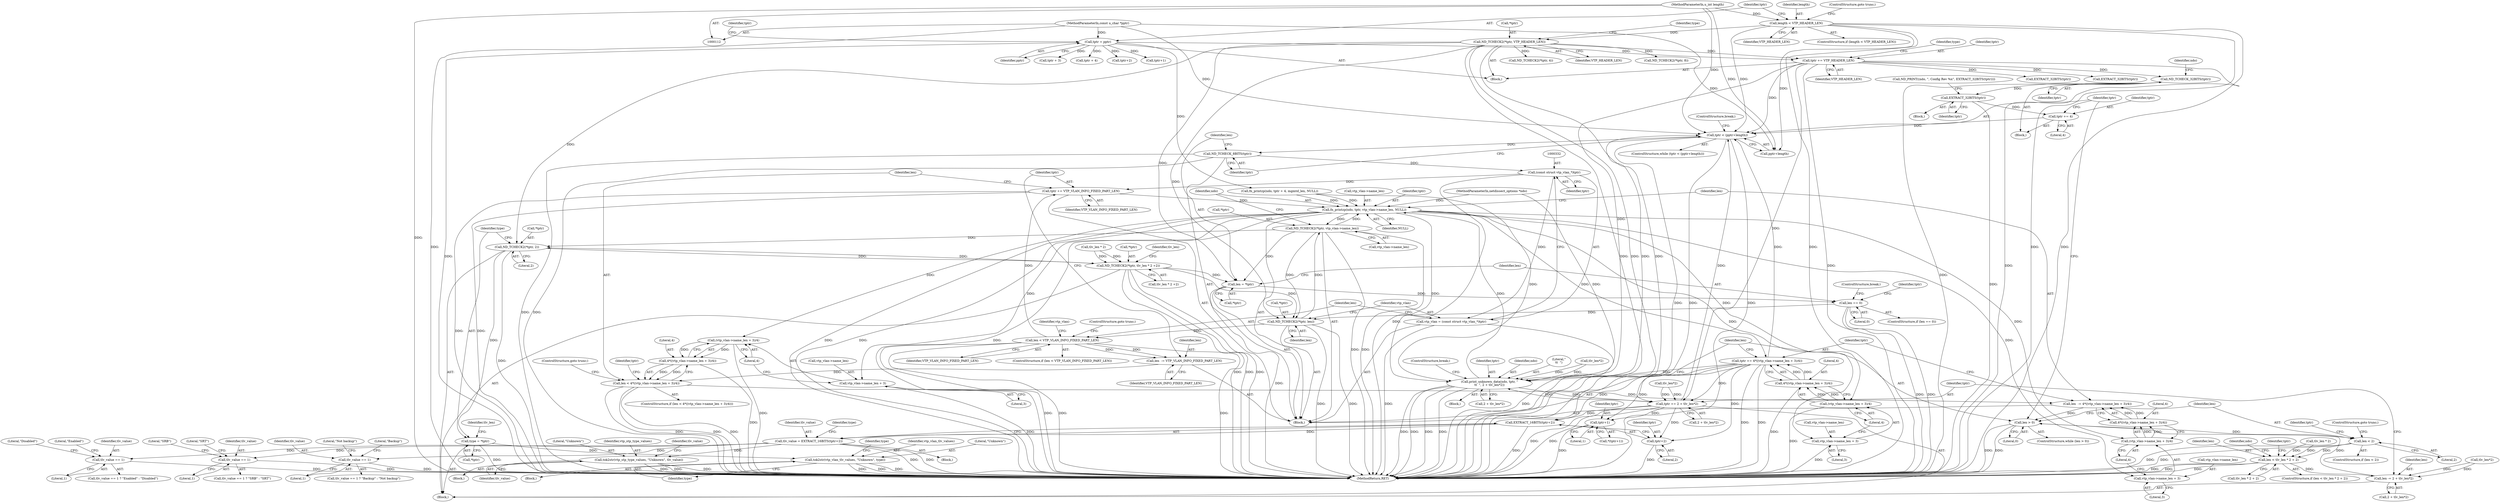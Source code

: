 digraph "0_tcpdump_ae83295915d08a854de27a88efac5dd7353e6d3f@pointer" {
"1000302" [label="(Call,EXTRACT_32BITS(tptr))"];
"1000295" [label="(Call,ND_TCHECK_32BITS(tptr))"];
"1000213" [label="(Call,tptr += VTP_HEADER_LEN)"];
"1000132" [label="(Call,ND_TCHECK2(*tptr, VTP_HEADER_LEN))"];
"1000125" [label="(Call,length < VTP_HEADER_LEN)"];
"1000115" [label="(MethodParameterIn,u_int length)"];
"1000129" [label="(Call,tptr = pptr)"];
"1000114" [label="(MethodParameterIn,const u_char *pptr)"];
"1000304" [label="(Call,tptr += 4)"];
"1000308" [label="(Call,tptr < (pptr+length))"];
"1000314" [label="(Call,ND_TCHECK_8BITS(tptr))"];
"1000331" [label="(Call,(const struct vtp_vlan_*)tptr)"];
"1000329" [label="(Call,vtp_vlan = (const struct vtp_vlan_*)tptr)"];
"1000381" [label="(Call,tptr += VTP_VLAN_INFO_FIXED_PART_LEN)"];
"1000403" [label="(Call,fn_printzp(ndo, tptr, vtp_vlan->name_len, NULL))"];
"1000389" [label="(Call,(vtp_vlan->name_len + 3)/4)"];
"1000387" [label="(Call,4*((vtp_vlan->name_len + 3)/4))"];
"1000385" [label="(Call,len < 4*((vtp_vlan->name_len + 3)/4))"];
"1000410" [label="(Call,len  -= 4*((vtp_vlan->name_len + 3)/4))"];
"1000433" [label="(Call,len > 0)"];
"1000438" [label="(Call,len < 2)"];
"1000468" [label="(Call,len < tlv_len * 2 + 2)"];
"1000594" [label="(Call,len -= 2 + tlv_len*2)"];
"1000390" [label="(Call,vtp_vlan->name_len + 3)"];
"1000397" [label="(Call,ND_TCHECK2(*tptr, vtp_vlan->name_len))"];
"1000316" [label="(Call,len = *tptr)"];
"1000321" [label="(Call,len == 0)"];
"1000325" [label="(Call,ND_TCHECK2(*tptr, len))"];
"1000335" [label="(Call,len < VTP_VLAN_INFO_FIXED_PART_LEN)"];
"1000378" [label="(Call,len  -= VTP_VLAN_INFO_FIXED_PART_LEN)"];
"1000442" [label="(Call,ND_TCHECK2(*tptr, 2))"];
"1000446" [label="(Call,type = *tptr)"];
"1000462" [label="(Call,tok2str(vtp_vlan_tlv_values, \"Unknown\", type))"];
"1000481" [label="(Call,ND_TCHECK2(*tptr, tlv_len * 2 +2))"];
"1000414" [label="(Call,(vtp_vlan->name_len + 3)/4)"];
"1000412" [label="(Call,4*((vtp_vlan->name_len + 3)/4))"];
"1000415" [label="(Call,vtp_vlan->name_len + 3)"];
"1000421" [label="(Call,tptr += 4*((vtp_vlan->name_len + 3)/4))"];
"1000453" [label="(Call,tptr+1)"];
"1000505" [label="(Call,EXTRACT_16BITS(tptr+2))"];
"1000503" [label="(Call,tlv_value = EXTRACT_16BITS(tptr+2))"];
"1000528" [label="(Call,tlv_value == 1)"];
"1000542" [label="(Call,tok2str(vtp_stp_type_values, \"Unknown\", tlv_value))"];
"1000556" [label="(Call,tlv_value == 1)"];
"1000571" [label="(Call,tlv_value == 1)"];
"1000506" [label="(Call,tptr+2)"];
"1000584" [label="(Call,print_unknown_data(ndo, tptr, \"\n\t\t  \", 2 + tlv_len*2))"];
"1000601" [label="(Call,tptr += 2 + tlv_len*2)"];
"1000425" [label="(Call,(vtp_vlan->name_len + 3)/4)"];
"1000423" [label="(Call,4*((vtp_vlan->name_len + 3)/4))"];
"1000426" [label="(Call,vtp_vlan->name_len + 3)"];
"1000133" [label="(Call,*tptr)"];
"1000465" [label="(Identifier,type)"];
"1000400" [label="(Call,vtp_vlan->name_len)"];
"1000124" [label="(ControlStructure,if (length < VTP_HEADER_LEN))"];
"1000438" [label="(Call,len < 2)"];
"1000385" [label="(Call,len < 4*((vtp_vlan->name_len + 3)/4))"];
"1000388" [label="(Literal,4)"];
"1000137" [label="(Identifier,type)"];
"1000443" [label="(Call,*tptr)"];
"1000491" [label="(Identifier,tlv_len)"];
"1000544" [label="(Literal,\"Unknown\")"];
"1000420" [label="(Literal,4)"];
"1000573" [label="(Literal,1)"];
"1000134" [label="(Identifier,tptr)"];
"1000463" [label="(Identifier,vtp_vlan_tlv_values)"];
"1000507" [label="(Identifier,tptr)"];
"1000416" [label="(Call,vtp_vlan->name_len)"];
"1000406" [label="(Call,vtp_vlan->name_len)"];
"1000399" [label="(Identifier,tptr)"];
"1000386" [label="(Identifier,len)"];
"1000484" [label="(Call,tlv_len * 2 +2)"];
"1000503" [label="(Call,tlv_value = EXTRACT_16BITS(tptr+2))"];
"1000335" [label="(Call,len < VTP_VLAN_INFO_FIXED_PART_LEN)"];
"1000129" [label="(Call,tptr = pptr)"];
"1000442" [label="(Call,ND_TCHECK2(*tptr, 2))"];
"1000127" [label="(Identifier,VTP_HEADER_LEN)"];
"1000510" [label="(Identifier,type)"];
"1000302" [label="(Call,EXTRACT_32BITS(tptr))"];
"1000213" [label="(Call,tptr += VTP_HEADER_LEN)"];
"1000135" [label="(Identifier,VTP_HEADER_LEN)"];
"1000405" [label="(Identifier,tptr)"];
"1000432" [label="(ControlStructure,while (len > 0))"];
"1000139" [label="(Call,tptr+1)"];
"1000297" [label="(Call,ND_PRINT((ndo, \", Config Rev %x\", EXTRACT_32BITS(tptr))))"];
"1000132" [label="(Call,ND_TCHECK2(*tptr, VTP_HEADER_LEN))"];
"1000325" [label="(Call,ND_TCHECK2(*tptr, len))"];
"1000434" [label="(Identifier,len)"];
"1000308" [label="(Call,tptr < (pptr+length))"];
"1000470" [label="(Call,tlv_len * 2 + 2)"];
"1000426" [label="(Call,vtp_vlan->name_len + 3)"];
"1000506" [label="(Call,tptr+2)"];
"1000404" [label="(Identifier,ndo)"];
"1000322" [label="(Identifier,len)"];
"1000316" [label="(Call,len = *tptr)"];
"1000131" [label="(Identifier,pptr)"];
"1000594" [label="(Call,len -= 2 + tlv_len*2)"];
"1000423" [label="(Call,4*((vtp_vlan->name_len + 3)/4))"];
"1000560" [label="(Literal,\"SRT\")"];
"1000570" [label="(Call,tlv_value == 1 ? \"Backup\" : \"Not backup\")"];
"1000116" [label="(Block,)"];
"1000173" [label="(Call,tptr + 3)"];
"1000596" [label="(Call,2 + tlv_len*2)"];
"1000299" [label="(Identifier,ndo)"];
"1000330" [label="(Identifier,vtp_vlan)"];
"1000194" [label="(Call,tptr + 4)"];
"1000336" [label="(Identifier,len)"];
"1000541" [label="(Block,)"];
"1000329" [label="(Call,vtp_vlan = (const struct vtp_vlan_*)tptr)"];
"1000542" [label="(Call,tok2str(vtp_stp_type_values, \"Unknown\", tlv_value))"];
"1000324" [label="(ControlStructure,break;)"];
"1000115" [label="(MethodParameterIn,u_int length)"];
"1000632" [label="(MethodReturn,RET)"];
"1000424" [label="(Literal,4)"];
"1000381" [label="(Call,tptr += VTP_VLAN_INFO_FIXED_PART_LEN)"];
"1000333" [label="(Identifier,tptr)"];
"1000433" [label="(Call,len > 0)"];
"1000230" [label="(Call,EXTRACT_32BITS(tptr))"];
"1000439" [label="(Identifier,len)"];
"1000595" [label="(Identifier,len)"];
"1000505" [label="(Call,EXTRACT_16BITS(tptr+2))"];
"1000217" [label="(Identifier,type)"];
"1000327" [label="(Identifier,tptr)"];
"1000485" [label="(Call,tlv_len * 2)"];
"1000415" [label="(Call,vtp_vlan->name_len + 3)"];
"1000419" [label="(Literal,3)"];
"1000341" [label="(Identifier,vtp_vlan)"];
"1000410" [label="(Call,len  -= 4*((vtp_vlan->name_len + 3)/4))"];
"1000588" [label="(Call,2 + tlv_len*2)"];
"1000571" [label="(Call,tlv_value == 1)"];
"1000555" [label="(Call,tlv_value == 1 ? \"SRB\" : \"SRT\")"];
"1000382" [label="(Identifier,tptr)"];
"1000384" [label="(ControlStructure,if (len < 4*((vtp_vlan->name_len + 3)/4)))"];
"1000387" [label="(Call,4*((vtp_vlan->name_len + 3)/4))"];
"1000306" [label="(Literal,4)"];
"1000323" [label="(Literal,0)"];
"1000326" [label="(Call,*tptr)"];
"1000446" [label="(Call,type = *tptr)"];
"1000437" [label="(ControlStructure,if (len < 2))"];
"1000530" [label="(Literal,1)"];
"1000300" [label="(Block,)"];
"1000303" [label="(Identifier,tptr)"];
"1000412" [label="(Call,4*((vtp_vlan->name_len + 3)/4))"];
"1000543" [label="(Identifier,vtp_stp_type_values)"];
"1000511" [label="(Block,)"];
"1000396" [label="(ControlStructure,goto trunc;)"];
"1000334" [label="(ControlStructure,if (len < VTP_VLAN_INFO_FIXED_PART_LEN))"];
"1000305" [label="(Identifier,tptr)"];
"1000448" [label="(Call,*tptr)"];
"1000427" [label="(Call,vtp_vlan->name_len)"];
"1000444" [label="(Identifier,tptr)"];
"1000451" [label="(Identifier,tlv_len)"];
"1000586" [label="(Identifier,tptr)"];
"1000379" [label="(Identifier,len)"];
"1000452" [label="(Call,*(tptr+1))"];
"1000532" [label="(Literal,\"Disabled\")"];
"1000440" [label="(Literal,2)"];
"1000409" [label="(Identifier,NULL)"];
"1000455" [label="(Literal,1)"];
"1000114" [label="(MethodParameterIn,const u_char *pptr)"];
"1000461" [label="(Block,)"];
"1000585" [label="(Identifier,ndo)"];
"1000411" [label="(Identifier,len)"];
"1000309" [label="(Identifier,tptr)"];
"1000435" [label="(Literal,0)"];
"1000383" [label="(Identifier,VTP_VLAN_INFO_FIXED_PART_LEN)"];
"1000558" [label="(Literal,1)"];
"1000314" [label="(Call,ND_TCHECK_8BITS(tptr))"];
"1000380" [label="(Identifier,VTP_VLAN_INFO_FIXED_PART_LEN)"];
"1000557" [label="(Identifier,tlv_value)"];
"1000337" [label="(Identifier,VTP_VLAN_INFO_FIXED_PART_LEN)"];
"1000447" [label="(Identifier,type)"];
"1000315" [label="(Identifier,tptr)"];
"1000441" [label="(ControlStructure,goto trunc;)"];
"1000531" [label="(Literal,\"Enabled\")"];
"1000126" [label="(Identifier,length)"];
"1000587" [label="(Literal,\"\n\t\t  \")"];
"1000468" [label="(Call,len < tlv_len * 2 + 2)"];
"1000318" [label="(Call,*tptr)"];
"1000478" [label="(Identifier,ndo)"];
"1000431" [label="(Literal,4)"];
"1000546" [label="(Identifier,tlv_value)"];
"1000619" [label="(Call,EXTRACT_32BITS(tptr))"];
"1000483" [label="(Identifier,tptr)"];
"1000502" [label="(Block,)"];
"1000445" [label="(Literal,2)"];
"1000304" [label="(Call,tptr += 4)"];
"1000545" [label="(Identifier,tlv_value)"];
"1000574" [label="(Literal,\"Backup\")"];
"1000467" [label="(ControlStructure,if (len < tlv_len * 2 + 2))"];
"1000572" [label="(Identifier,tlv_value)"];
"1000394" [label="(Literal,3)"];
"1000602" [label="(Identifier,tptr)"];
"1000471" [label="(Call,tlv_len * 2)"];
"1000590" [label="(Call,tlv_len*2)"];
"1000391" [label="(Call,vtp_vlan->name_len)"];
"1000320" [label="(ControlStructure,if (len == 0))"];
"1000414" [label="(Call,(vtp_vlan->name_len + 3)/4)"];
"1000603" [label="(Call,2 + tlv_len*2)"];
"1000605" [label="(Call,tlv_len*2)"];
"1000338" [label="(ControlStructure,goto trunc;)"];
"1000464" [label="(Literal,\"Unknown\")"];
"1000529" [label="(Identifier,tlv_value)"];
"1000610" [label="(Call,ND_TCHECK2(*tptr, 4))"];
"1000192" [label="(Call,fn_printzp(ndo, tptr + 4, mgmtd_len, NULL))"];
"1000378" [label="(Call,len  -= VTP_VLAN_INFO_FIXED_PART_LEN)"];
"1000598" [label="(Call,tlv_len*2)"];
"1000575" [label="(Literal,\"Not backup\")"];
"1000128" [label="(ControlStructure,goto trunc;)"];
"1000321" [label="(Call,len == 0)"];
"1000220" [label="(Call,ND_TCHECK2(*tptr, 8))"];
"1000584" [label="(Call,print_unknown_data(ndo, tptr, \"\n\t\t  \", 2 + tlv_len*2))"];
"1000469" [label="(Identifier,len)"];
"1000218" [label="(Block,)"];
"1000313" [label="(Block,)"];
"1000389" [label="(Call,(vtp_vlan->name_len + 3)/4)"];
"1000608" [label="(ControlStructure,break;)"];
"1000210" [label="(Call,tptr+2)"];
"1000436" [label="(Block,)"];
"1000454" [label="(Identifier,tptr)"];
"1000295" [label="(Call,ND_TCHECK_32BITS(tptr))"];
"1000390" [label="(Call,vtp_vlan->name_len + 3)"];
"1000296" [label="(Identifier,tptr)"];
"1000125" [label="(Call,length < VTP_HEADER_LEN)"];
"1000508" [label="(Literal,2)"];
"1000453" [label="(Call,tptr+1)"];
"1000214" [label="(Identifier,tptr)"];
"1000395" [label="(Literal,4)"];
"1000397" [label="(Call,ND_TCHECK2(*tptr, vtp_vlan->name_len))"];
"1000130" [label="(Identifier,tptr)"];
"1000601" [label="(Call,tptr += 2 + tlv_len*2)"];
"1000559" [label="(Literal,\"SRB\")"];
"1000328" [label="(Identifier,len)"];
"1000466" [label="(Identifier,type)"];
"1000593" [label="(ControlStructure,break;)"];
"1000413" [label="(Literal,4)"];
"1000528" [label="(Call,tlv_value == 1)"];
"1000425" [label="(Call,(vtp_vlan->name_len + 3)/4)"];
"1000215" [label="(Identifier,VTP_HEADER_LEN)"];
"1000331" [label="(Call,(const struct vtp_vlan_*)tptr)"];
"1000482" [label="(Call,*tptr)"];
"1000556" [label="(Call,tlv_value == 1)"];
"1000113" [label="(MethodParameterIn,netdissect_options *ndo)"];
"1000430" [label="(Literal,3)"];
"1000504" [label="(Identifier,tlv_value)"];
"1000421" [label="(Call,tptr += 4*((vtp_vlan->name_len + 3)/4))"];
"1000398" [label="(Call,*tptr)"];
"1000317" [label="(Identifier,len)"];
"1000422" [label="(Identifier,tptr)"];
"1000307" [label="(ControlStructure,while (tptr < (pptr+length)))"];
"1000462" [label="(Call,tok2str(vtp_vlan_tlv_values, \"Unknown\", type))"];
"1000481" [label="(Call,ND_TCHECK2(*tptr, tlv_len * 2 +2))"];
"1000403" [label="(Call,fn_printzp(ndo, tptr, vtp_vlan->name_len, NULL))"];
"1000527" [label="(Call,tlv_value == 1 ? \"Enabled\" : \"Disabled\")"];
"1000310" [label="(Call,pptr+length)"];
"1000302" -> "1000300"  [label="AST: "];
"1000302" -> "1000303"  [label="CFG: "];
"1000303" -> "1000302"  [label="AST: "];
"1000297" -> "1000302"  [label="CFG: "];
"1000302" -> "1000632"  [label="DDG: "];
"1000295" -> "1000302"  [label="DDG: "];
"1000302" -> "1000304"  [label="DDG: "];
"1000295" -> "1000218"  [label="AST: "];
"1000295" -> "1000296"  [label="CFG: "];
"1000296" -> "1000295"  [label="AST: "];
"1000299" -> "1000295"  [label="CFG: "];
"1000295" -> "1000632"  [label="DDG: "];
"1000213" -> "1000295"  [label="DDG: "];
"1000213" -> "1000116"  [label="AST: "];
"1000213" -> "1000215"  [label="CFG: "];
"1000214" -> "1000213"  [label="AST: "];
"1000215" -> "1000213"  [label="AST: "];
"1000217" -> "1000213"  [label="CFG: "];
"1000213" -> "1000632"  [label="DDG: "];
"1000213" -> "1000632"  [label="DDG: "];
"1000132" -> "1000213"  [label="DDG: "];
"1000129" -> "1000213"  [label="DDG: "];
"1000213" -> "1000230"  [label="DDG: "];
"1000213" -> "1000308"  [label="DDG: "];
"1000213" -> "1000584"  [label="DDG: "];
"1000213" -> "1000601"  [label="DDG: "];
"1000213" -> "1000619"  [label="DDG: "];
"1000132" -> "1000116"  [label="AST: "];
"1000132" -> "1000135"  [label="CFG: "];
"1000133" -> "1000132"  [label="AST: "];
"1000135" -> "1000132"  [label="AST: "];
"1000137" -> "1000132"  [label="CFG: "];
"1000132" -> "1000632"  [label="DDG: "];
"1000132" -> "1000632"  [label="DDG: "];
"1000132" -> "1000632"  [label="DDG: "];
"1000125" -> "1000132"  [label="DDG: "];
"1000132" -> "1000220"  [label="DDG: "];
"1000132" -> "1000316"  [label="DDG: "];
"1000132" -> "1000325"  [label="DDG: "];
"1000132" -> "1000442"  [label="DDG: "];
"1000132" -> "1000610"  [label="DDG: "];
"1000125" -> "1000124"  [label="AST: "];
"1000125" -> "1000127"  [label="CFG: "];
"1000126" -> "1000125"  [label="AST: "];
"1000127" -> "1000125"  [label="AST: "];
"1000128" -> "1000125"  [label="CFG: "];
"1000130" -> "1000125"  [label="CFG: "];
"1000125" -> "1000632"  [label="DDG: "];
"1000125" -> "1000632"  [label="DDG: "];
"1000125" -> "1000632"  [label="DDG: "];
"1000115" -> "1000125"  [label="DDG: "];
"1000125" -> "1000308"  [label="DDG: "];
"1000125" -> "1000310"  [label="DDG: "];
"1000115" -> "1000112"  [label="AST: "];
"1000115" -> "1000632"  [label="DDG: "];
"1000115" -> "1000308"  [label="DDG: "];
"1000115" -> "1000310"  [label="DDG: "];
"1000129" -> "1000116"  [label="AST: "];
"1000129" -> "1000131"  [label="CFG: "];
"1000130" -> "1000129"  [label="AST: "];
"1000131" -> "1000129"  [label="AST: "];
"1000134" -> "1000129"  [label="CFG: "];
"1000129" -> "1000632"  [label="DDG: "];
"1000114" -> "1000129"  [label="DDG: "];
"1000129" -> "1000139"  [label="DDG: "];
"1000129" -> "1000173"  [label="DDG: "];
"1000129" -> "1000192"  [label="DDG: "];
"1000129" -> "1000194"  [label="DDG: "];
"1000129" -> "1000210"  [label="DDG: "];
"1000114" -> "1000112"  [label="AST: "];
"1000114" -> "1000632"  [label="DDG: "];
"1000114" -> "1000308"  [label="DDG: "];
"1000114" -> "1000310"  [label="DDG: "];
"1000304" -> "1000218"  [label="AST: "];
"1000304" -> "1000306"  [label="CFG: "];
"1000305" -> "1000304"  [label="AST: "];
"1000306" -> "1000304"  [label="AST: "];
"1000309" -> "1000304"  [label="CFG: "];
"1000304" -> "1000308"  [label="DDG: "];
"1000308" -> "1000307"  [label="AST: "];
"1000308" -> "1000310"  [label="CFG: "];
"1000309" -> "1000308"  [label="AST: "];
"1000310" -> "1000308"  [label="AST: "];
"1000315" -> "1000308"  [label="CFG: "];
"1000608" -> "1000308"  [label="CFG: "];
"1000308" -> "1000632"  [label="DDG: "];
"1000308" -> "1000632"  [label="DDG: "];
"1000308" -> "1000632"  [label="DDG: "];
"1000584" -> "1000308"  [label="DDG: "];
"1000421" -> "1000308"  [label="DDG: "];
"1000601" -> "1000308"  [label="DDG: "];
"1000308" -> "1000314"  [label="DDG: "];
"1000314" -> "1000313"  [label="AST: "];
"1000314" -> "1000315"  [label="CFG: "];
"1000315" -> "1000314"  [label="AST: "];
"1000317" -> "1000314"  [label="CFG: "];
"1000314" -> "1000632"  [label="DDG: "];
"1000314" -> "1000632"  [label="DDG: "];
"1000314" -> "1000331"  [label="DDG: "];
"1000331" -> "1000329"  [label="AST: "];
"1000331" -> "1000333"  [label="CFG: "];
"1000332" -> "1000331"  [label="AST: "];
"1000333" -> "1000331"  [label="AST: "];
"1000329" -> "1000331"  [label="CFG: "];
"1000331" -> "1000632"  [label="DDG: "];
"1000331" -> "1000329"  [label="DDG: "];
"1000331" -> "1000381"  [label="DDG: "];
"1000329" -> "1000313"  [label="AST: "];
"1000330" -> "1000329"  [label="AST: "];
"1000336" -> "1000329"  [label="CFG: "];
"1000329" -> "1000632"  [label="DDG: "];
"1000329" -> "1000632"  [label="DDG: "];
"1000381" -> "1000313"  [label="AST: "];
"1000381" -> "1000383"  [label="CFG: "];
"1000382" -> "1000381"  [label="AST: "];
"1000383" -> "1000381"  [label="AST: "];
"1000386" -> "1000381"  [label="CFG: "];
"1000381" -> "1000632"  [label="DDG: "];
"1000381" -> "1000632"  [label="DDG: "];
"1000335" -> "1000381"  [label="DDG: "];
"1000381" -> "1000403"  [label="DDG: "];
"1000403" -> "1000313"  [label="AST: "];
"1000403" -> "1000409"  [label="CFG: "];
"1000404" -> "1000403"  [label="AST: "];
"1000405" -> "1000403"  [label="AST: "];
"1000406" -> "1000403"  [label="AST: "];
"1000409" -> "1000403"  [label="AST: "];
"1000411" -> "1000403"  [label="CFG: "];
"1000403" -> "1000632"  [label="DDG: "];
"1000403" -> "1000632"  [label="DDG: "];
"1000403" -> "1000632"  [label="DDG: "];
"1000403" -> "1000389"  [label="DDG: "];
"1000403" -> "1000390"  [label="DDG: "];
"1000403" -> "1000397"  [label="DDG: "];
"1000584" -> "1000403"  [label="DDG: "];
"1000192" -> "1000403"  [label="DDG: "];
"1000192" -> "1000403"  [label="DDG: "];
"1000113" -> "1000403"  [label="DDG: "];
"1000397" -> "1000403"  [label="DDG: "];
"1000403" -> "1000414"  [label="DDG: "];
"1000403" -> "1000415"  [label="DDG: "];
"1000403" -> "1000421"  [label="DDG: "];
"1000403" -> "1000425"  [label="DDG: "];
"1000403" -> "1000426"  [label="DDG: "];
"1000403" -> "1000584"  [label="DDG: "];
"1000389" -> "1000387"  [label="AST: "];
"1000389" -> "1000395"  [label="CFG: "];
"1000390" -> "1000389"  [label="AST: "];
"1000395" -> "1000389"  [label="AST: "];
"1000387" -> "1000389"  [label="CFG: "];
"1000389" -> "1000632"  [label="DDG: "];
"1000389" -> "1000387"  [label="DDG: "];
"1000389" -> "1000387"  [label="DDG: "];
"1000387" -> "1000385"  [label="AST: "];
"1000388" -> "1000387"  [label="AST: "];
"1000385" -> "1000387"  [label="CFG: "];
"1000387" -> "1000632"  [label="DDG: "];
"1000387" -> "1000385"  [label="DDG: "];
"1000387" -> "1000385"  [label="DDG: "];
"1000385" -> "1000384"  [label="AST: "];
"1000386" -> "1000385"  [label="AST: "];
"1000396" -> "1000385"  [label="CFG: "];
"1000399" -> "1000385"  [label="CFG: "];
"1000385" -> "1000632"  [label="DDG: "];
"1000385" -> "1000632"  [label="DDG: "];
"1000385" -> "1000632"  [label="DDG: "];
"1000378" -> "1000385"  [label="DDG: "];
"1000385" -> "1000410"  [label="DDG: "];
"1000410" -> "1000313"  [label="AST: "];
"1000410" -> "1000412"  [label="CFG: "];
"1000411" -> "1000410"  [label="AST: "];
"1000412" -> "1000410"  [label="AST: "];
"1000422" -> "1000410"  [label="CFG: "];
"1000412" -> "1000410"  [label="DDG: "];
"1000412" -> "1000410"  [label="DDG: "];
"1000410" -> "1000433"  [label="DDG: "];
"1000433" -> "1000432"  [label="AST: "];
"1000433" -> "1000435"  [label="CFG: "];
"1000434" -> "1000433"  [label="AST: "];
"1000435" -> "1000433"  [label="AST: "];
"1000309" -> "1000433"  [label="CFG: "];
"1000439" -> "1000433"  [label="CFG: "];
"1000433" -> "1000632"  [label="DDG: "];
"1000433" -> "1000632"  [label="DDG: "];
"1000594" -> "1000433"  [label="DDG: "];
"1000433" -> "1000438"  [label="DDG: "];
"1000438" -> "1000437"  [label="AST: "];
"1000438" -> "1000440"  [label="CFG: "];
"1000439" -> "1000438"  [label="AST: "];
"1000440" -> "1000438"  [label="AST: "];
"1000441" -> "1000438"  [label="CFG: "];
"1000444" -> "1000438"  [label="CFG: "];
"1000438" -> "1000632"  [label="DDG: "];
"1000438" -> "1000632"  [label="DDG: "];
"1000438" -> "1000468"  [label="DDG: "];
"1000468" -> "1000467"  [label="AST: "];
"1000468" -> "1000470"  [label="CFG: "];
"1000469" -> "1000468"  [label="AST: "];
"1000470" -> "1000468"  [label="AST: "];
"1000478" -> "1000468"  [label="CFG: "];
"1000483" -> "1000468"  [label="CFG: "];
"1000468" -> "1000632"  [label="DDG: "];
"1000468" -> "1000632"  [label="DDG: "];
"1000468" -> "1000632"  [label="DDG: "];
"1000471" -> "1000468"  [label="DDG: "];
"1000471" -> "1000468"  [label="DDG: "];
"1000468" -> "1000594"  [label="DDG: "];
"1000594" -> "1000436"  [label="AST: "];
"1000594" -> "1000596"  [label="CFG: "];
"1000595" -> "1000594"  [label="AST: "];
"1000596" -> "1000594"  [label="AST: "];
"1000602" -> "1000594"  [label="CFG: "];
"1000598" -> "1000594"  [label="DDG: "];
"1000598" -> "1000594"  [label="DDG: "];
"1000390" -> "1000394"  [label="CFG: "];
"1000391" -> "1000390"  [label="AST: "];
"1000394" -> "1000390"  [label="AST: "];
"1000395" -> "1000390"  [label="CFG: "];
"1000390" -> "1000632"  [label="DDG: "];
"1000397" -> "1000313"  [label="AST: "];
"1000397" -> "1000400"  [label="CFG: "];
"1000398" -> "1000397"  [label="AST: "];
"1000400" -> "1000397"  [label="AST: "];
"1000404" -> "1000397"  [label="CFG: "];
"1000397" -> "1000632"  [label="DDG: "];
"1000397" -> "1000632"  [label="DDG: "];
"1000397" -> "1000316"  [label="DDG: "];
"1000397" -> "1000325"  [label="DDG: "];
"1000325" -> "1000397"  [label="DDG: "];
"1000397" -> "1000442"  [label="DDG: "];
"1000316" -> "1000313"  [label="AST: "];
"1000316" -> "1000318"  [label="CFG: "];
"1000317" -> "1000316"  [label="AST: "];
"1000318" -> "1000316"  [label="AST: "];
"1000322" -> "1000316"  [label="CFG: "];
"1000316" -> "1000632"  [label="DDG: "];
"1000481" -> "1000316"  [label="DDG: "];
"1000316" -> "1000321"  [label="DDG: "];
"1000321" -> "1000320"  [label="AST: "];
"1000321" -> "1000323"  [label="CFG: "];
"1000322" -> "1000321"  [label="AST: "];
"1000323" -> "1000321"  [label="AST: "];
"1000324" -> "1000321"  [label="CFG: "];
"1000327" -> "1000321"  [label="CFG: "];
"1000321" -> "1000632"  [label="DDG: "];
"1000321" -> "1000632"  [label="DDG: "];
"1000321" -> "1000325"  [label="DDG: "];
"1000325" -> "1000313"  [label="AST: "];
"1000325" -> "1000328"  [label="CFG: "];
"1000326" -> "1000325"  [label="AST: "];
"1000328" -> "1000325"  [label="AST: "];
"1000330" -> "1000325"  [label="CFG: "];
"1000325" -> "1000632"  [label="DDG: "];
"1000325" -> "1000632"  [label="DDG: "];
"1000481" -> "1000325"  [label="DDG: "];
"1000325" -> "1000335"  [label="DDG: "];
"1000335" -> "1000334"  [label="AST: "];
"1000335" -> "1000337"  [label="CFG: "];
"1000336" -> "1000335"  [label="AST: "];
"1000337" -> "1000335"  [label="AST: "];
"1000338" -> "1000335"  [label="CFG: "];
"1000341" -> "1000335"  [label="CFG: "];
"1000335" -> "1000632"  [label="DDG: "];
"1000335" -> "1000632"  [label="DDG: "];
"1000335" -> "1000632"  [label="DDG: "];
"1000335" -> "1000378"  [label="DDG: "];
"1000335" -> "1000378"  [label="DDG: "];
"1000378" -> "1000313"  [label="AST: "];
"1000378" -> "1000380"  [label="CFG: "];
"1000379" -> "1000378"  [label="AST: "];
"1000380" -> "1000378"  [label="AST: "];
"1000382" -> "1000378"  [label="CFG: "];
"1000442" -> "1000436"  [label="AST: "];
"1000442" -> "1000445"  [label="CFG: "];
"1000443" -> "1000442"  [label="AST: "];
"1000445" -> "1000442"  [label="AST: "];
"1000447" -> "1000442"  [label="CFG: "];
"1000442" -> "1000632"  [label="DDG: "];
"1000481" -> "1000442"  [label="DDG: "];
"1000442" -> "1000446"  [label="DDG: "];
"1000442" -> "1000481"  [label="DDG: "];
"1000446" -> "1000436"  [label="AST: "];
"1000446" -> "1000448"  [label="CFG: "];
"1000447" -> "1000446"  [label="AST: "];
"1000448" -> "1000446"  [label="AST: "];
"1000451" -> "1000446"  [label="CFG: "];
"1000446" -> "1000632"  [label="DDG: "];
"1000446" -> "1000462"  [label="DDG: "];
"1000462" -> "1000461"  [label="AST: "];
"1000462" -> "1000465"  [label="CFG: "];
"1000463" -> "1000462"  [label="AST: "];
"1000464" -> "1000462"  [label="AST: "];
"1000465" -> "1000462"  [label="AST: "];
"1000466" -> "1000462"  [label="CFG: "];
"1000462" -> "1000632"  [label="DDG: "];
"1000462" -> "1000632"  [label="DDG: "];
"1000462" -> "1000632"  [label="DDG: "];
"1000481" -> "1000436"  [label="AST: "];
"1000481" -> "1000484"  [label="CFG: "];
"1000482" -> "1000481"  [label="AST: "];
"1000484" -> "1000481"  [label="AST: "];
"1000491" -> "1000481"  [label="CFG: "];
"1000481" -> "1000632"  [label="DDG: "];
"1000481" -> "1000632"  [label="DDG: "];
"1000481" -> "1000632"  [label="DDG: "];
"1000485" -> "1000481"  [label="DDG: "];
"1000485" -> "1000481"  [label="DDG: "];
"1000414" -> "1000412"  [label="AST: "];
"1000414" -> "1000420"  [label="CFG: "];
"1000415" -> "1000414"  [label="AST: "];
"1000420" -> "1000414"  [label="AST: "];
"1000412" -> "1000414"  [label="CFG: "];
"1000414" -> "1000412"  [label="DDG: "];
"1000414" -> "1000412"  [label="DDG: "];
"1000413" -> "1000412"  [label="AST: "];
"1000415" -> "1000419"  [label="CFG: "];
"1000416" -> "1000415"  [label="AST: "];
"1000419" -> "1000415"  [label="AST: "];
"1000420" -> "1000415"  [label="CFG: "];
"1000421" -> "1000313"  [label="AST: "];
"1000421" -> "1000423"  [label="CFG: "];
"1000422" -> "1000421"  [label="AST: "];
"1000423" -> "1000421"  [label="AST: "];
"1000434" -> "1000421"  [label="CFG: "];
"1000421" -> "1000632"  [label="DDG: "];
"1000421" -> "1000632"  [label="DDG: "];
"1000423" -> "1000421"  [label="DDG: "];
"1000423" -> "1000421"  [label="DDG: "];
"1000421" -> "1000453"  [label="DDG: "];
"1000421" -> "1000505"  [label="DDG: "];
"1000421" -> "1000506"  [label="DDG: "];
"1000421" -> "1000584"  [label="DDG: "];
"1000421" -> "1000601"  [label="DDG: "];
"1000453" -> "1000452"  [label="AST: "];
"1000453" -> "1000455"  [label="CFG: "];
"1000454" -> "1000453"  [label="AST: "];
"1000455" -> "1000453"  [label="AST: "];
"1000452" -> "1000453"  [label="CFG: "];
"1000453" -> "1000632"  [label="DDG: "];
"1000601" -> "1000453"  [label="DDG: "];
"1000505" -> "1000503"  [label="AST: "];
"1000505" -> "1000506"  [label="CFG: "];
"1000506" -> "1000505"  [label="AST: "];
"1000503" -> "1000505"  [label="CFG: "];
"1000505" -> "1000632"  [label="DDG: "];
"1000505" -> "1000503"  [label="DDG: "];
"1000601" -> "1000505"  [label="DDG: "];
"1000503" -> "1000502"  [label="AST: "];
"1000504" -> "1000503"  [label="AST: "];
"1000510" -> "1000503"  [label="CFG: "];
"1000503" -> "1000632"  [label="DDG: "];
"1000503" -> "1000632"  [label="DDG: "];
"1000503" -> "1000528"  [label="DDG: "];
"1000503" -> "1000542"  [label="DDG: "];
"1000503" -> "1000556"  [label="DDG: "];
"1000503" -> "1000571"  [label="DDG: "];
"1000528" -> "1000527"  [label="AST: "];
"1000528" -> "1000530"  [label="CFG: "];
"1000529" -> "1000528"  [label="AST: "];
"1000530" -> "1000528"  [label="AST: "];
"1000531" -> "1000528"  [label="CFG: "];
"1000532" -> "1000528"  [label="CFG: "];
"1000528" -> "1000632"  [label="DDG: "];
"1000542" -> "1000541"  [label="AST: "];
"1000542" -> "1000545"  [label="CFG: "];
"1000543" -> "1000542"  [label="AST: "];
"1000544" -> "1000542"  [label="AST: "];
"1000545" -> "1000542"  [label="AST: "];
"1000546" -> "1000542"  [label="CFG: "];
"1000542" -> "1000632"  [label="DDG: "];
"1000542" -> "1000632"  [label="DDG: "];
"1000542" -> "1000632"  [label="DDG: "];
"1000556" -> "1000555"  [label="AST: "];
"1000556" -> "1000558"  [label="CFG: "];
"1000557" -> "1000556"  [label="AST: "];
"1000558" -> "1000556"  [label="AST: "];
"1000559" -> "1000556"  [label="CFG: "];
"1000560" -> "1000556"  [label="CFG: "];
"1000556" -> "1000632"  [label="DDG: "];
"1000571" -> "1000570"  [label="AST: "];
"1000571" -> "1000573"  [label="CFG: "];
"1000572" -> "1000571"  [label="AST: "];
"1000573" -> "1000571"  [label="AST: "];
"1000574" -> "1000571"  [label="CFG: "];
"1000575" -> "1000571"  [label="CFG: "];
"1000571" -> "1000632"  [label="DDG: "];
"1000506" -> "1000508"  [label="CFG: "];
"1000507" -> "1000506"  [label="AST: "];
"1000508" -> "1000506"  [label="AST: "];
"1000506" -> "1000632"  [label="DDG: "];
"1000601" -> "1000506"  [label="DDG: "];
"1000584" -> "1000511"  [label="AST: "];
"1000584" -> "1000588"  [label="CFG: "];
"1000585" -> "1000584"  [label="AST: "];
"1000586" -> "1000584"  [label="AST: "];
"1000587" -> "1000584"  [label="AST: "];
"1000588" -> "1000584"  [label="AST: "];
"1000593" -> "1000584"  [label="CFG: "];
"1000584" -> "1000632"  [label="DDG: "];
"1000584" -> "1000632"  [label="DDG: "];
"1000584" -> "1000632"  [label="DDG: "];
"1000584" -> "1000632"  [label="DDG: "];
"1000192" -> "1000584"  [label="DDG: "];
"1000113" -> "1000584"  [label="DDG: "];
"1000601" -> "1000584"  [label="DDG: "];
"1000590" -> "1000584"  [label="DDG: "];
"1000590" -> "1000584"  [label="DDG: "];
"1000584" -> "1000601"  [label="DDG: "];
"1000601" -> "1000436"  [label="AST: "];
"1000601" -> "1000603"  [label="CFG: "];
"1000602" -> "1000601"  [label="AST: "];
"1000603" -> "1000601"  [label="AST: "];
"1000434" -> "1000601"  [label="CFG: "];
"1000601" -> "1000632"  [label="DDG: "];
"1000601" -> "1000632"  [label="DDG: "];
"1000605" -> "1000601"  [label="DDG: "];
"1000605" -> "1000601"  [label="DDG: "];
"1000425" -> "1000423"  [label="AST: "];
"1000425" -> "1000431"  [label="CFG: "];
"1000426" -> "1000425"  [label="AST: "];
"1000431" -> "1000425"  [label="AST: "];
"1000423" -> "1000425"  [label="CFG: "];
"1000425" -> "1000632"  [label="DDG: "];
"1000425" -> "1000423"  [label="DDG: "];
"1000425" -> "1000423"  [label="DDG: "];
"1000424" -> "1000423"  [label="AST: "];
"1000423" -> "1000632"  [label="DDG: "];
"1000426" -> "1000430"  [label="CFG: "];
"1000427" -> "1000426"  [label="AST: "];
"1000430" -> "1000426"  [label="AST: "];
"1000431" -> "1000426"  [label="CFG: "];
"1000426" -> "1000632"  [label="DDG: "];
}
